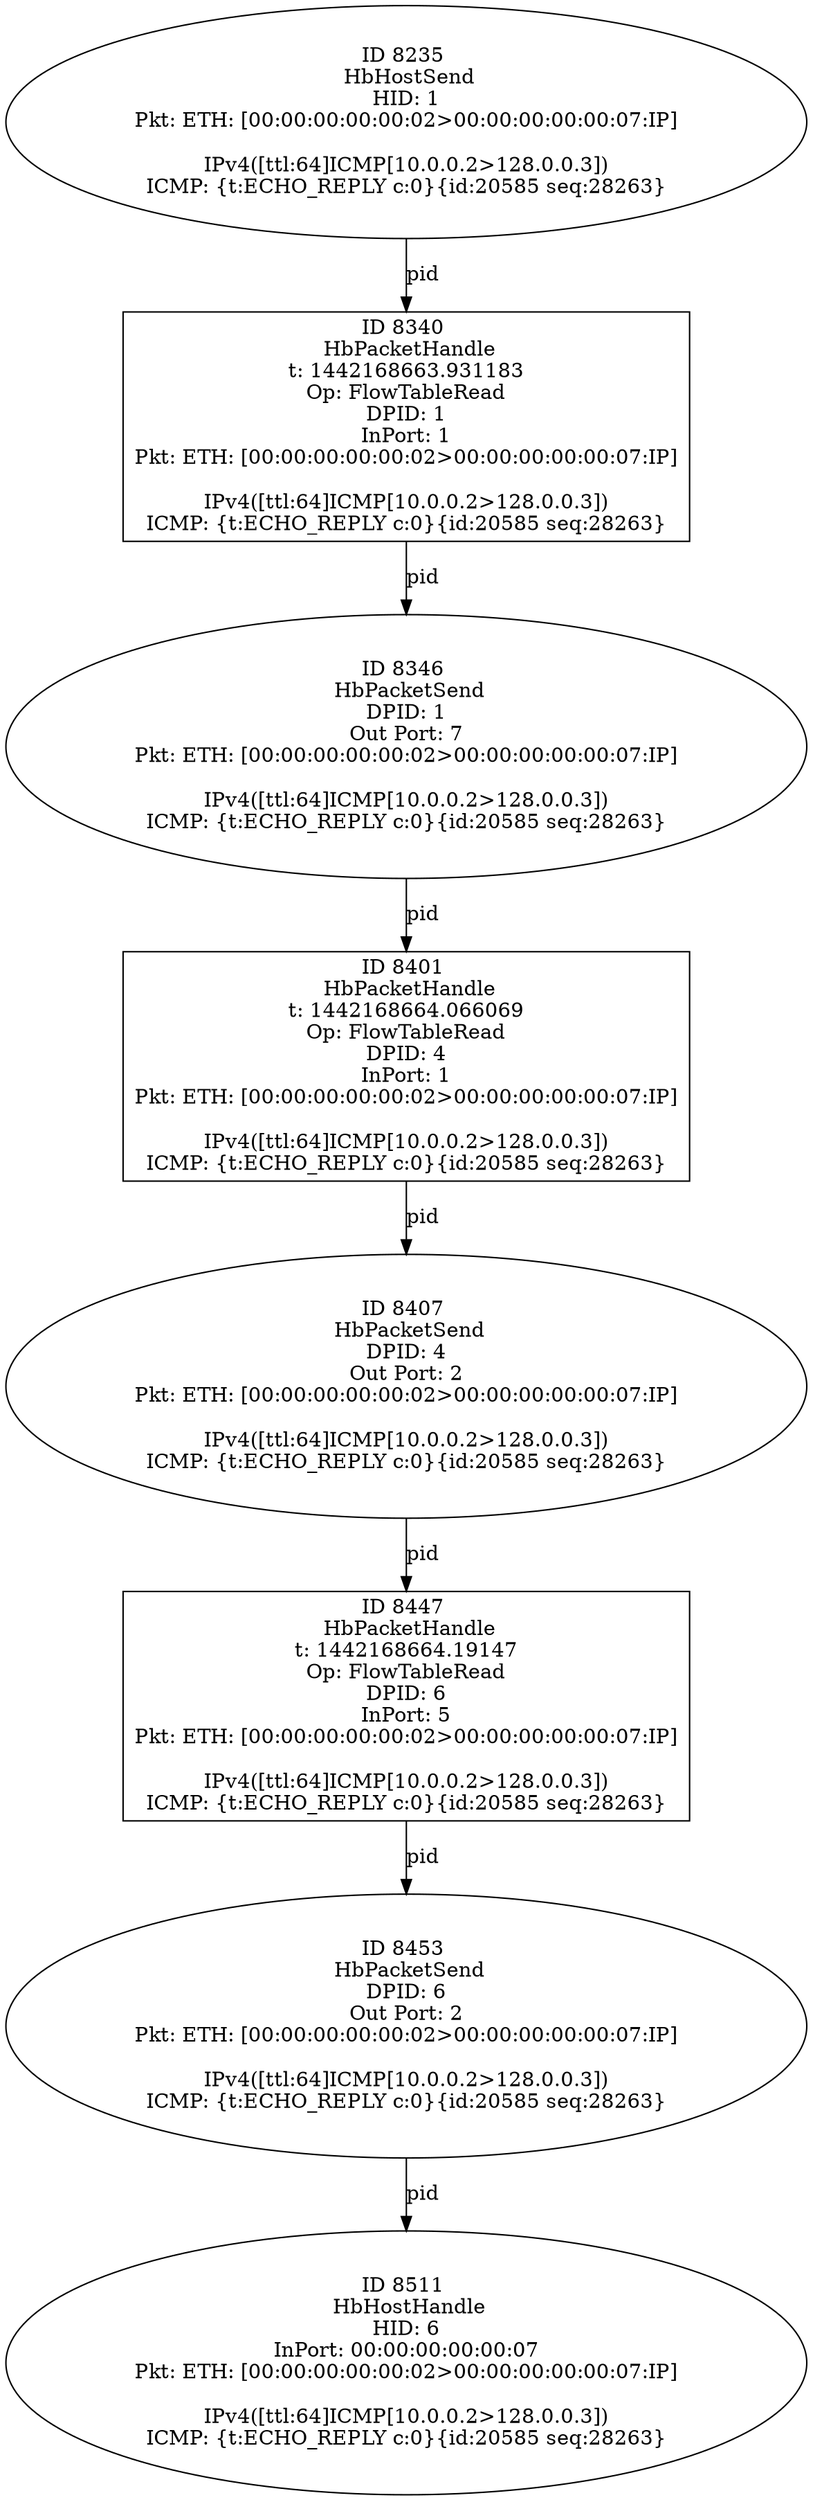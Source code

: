 strict digraph G {
8453 [shape=oval, event=<hb_events.HbPacketSend object at 0x10bf8dc10>, label="ID 8453 
 HbPacketSend
DPID: 6
Out Port: 2
Pkt: ETH: [00:00:00:00:00:02>00:00:00:00:00:07:IP]

IPv4([ttl:64]ICMP[10.0.0.2>128.0.0.3])
ICMP: {t:ECHO_REPLY c:0}{id:20585 seq:28263}"];
8235 [shape=oval, event=<hb_events.HbHostSend object at 0x10bed5d90>, label="ID 8235 
 HbHostSend
HID: 1
Pkt: ETH: [00:00:00:00:00:02>00:00:00:00:00:07:IP]

IPv4([ttl:64]ICMP[10.0.0.2>128.0.0.3])
ICMP: {t:ECHO_REPLY c:0}{id:20585 seq:28263}"];
8401 [shape=box, event=<hb_events.HbPacketHandle object at 0x10bf64450>, label="ID 8401 
 HbPacketHandle
t: 1442168664.066069
Op: FlowTableRead
DPID: 4
InPort: 1
Pkt: ETH: [00:00:00:00:00:02>00:00:00:00:00:07:IP]

IPv4([ttl:64]ICMP[10.0.0.2>128.0.0.3])
ICMP: {t:ECHO_REPLY c:0}{id:20585 seq:28263}"];
8340 [shape=box, event=<hb_events.HbPacketHandle object at 0x10bf45050>, label="ID 8340 
 HbPacketHandle
t: 1442168663.931183
Op: FlowTableRead
DPID: 1
InPort: 1
Pkt: ETH: [00:00:00:00:00:02>00:00:00:00:00:07:IP]

IPv4([ttl:64]ICMP[10.0.0.2>128.0.0.3])
ICMP: {t:ECHO_REPLY c:0}{id:20585 seq:28263}"];
8407 [shape=oval, event=<hb_events.HbPacketSend object at 0x10bf642d0>, label="ID 8407 
 HbPacketSend
DPID: 4
Out Port: 2
Pkt: ETH: [00:00:00:00:00:02>00:00:00:00:00:07:IP]

IPv4([ttl:64]ICMP[10.0.0.2>128.0.0.3])
ICMP: {t:ECHO_REPLY c:0}{id:20585 seq:28263}"];
8346 [shape=oval, event=<hb_events.HbPacketSend object at 0x10bf2bc50>, label="ID 8346 
 HbPacketSend
DPID: 1
Out Port: 7
Pkt: ETH: [00:00:00:00:00:02>00:00:00:00:00:07:IP]

IPv4([ttl:64]ICMP[10.0.0.2>128.0.0.3])
ICMP: {t:ECHO_REPLY c:0}{id:20585 seq:28263}"];
8447 [shape=box, event=<hb_events.HbPacketHandle object at 0x10bf8d7d0>, label="ID 8447 
 HbPacketHandle
t: 1442168664.19147
Op: FlowTableRead
DPID: 6
InPort: 5
Pkt: ETH: [00:00:00:00:00:02>00:00:00:00:00:07:IP]

IPv4([ttl:64]ICMP[10.0.0.2>128.0.0.3])
ICMP: {t:ECHO_REPLY c:0}{id:20585 seq:28263}"];
8511 [shape=oval, event=<hb_events.HbHostHandle object at 0x10bfc5a90>, label="ID 8511 
 HbHostHandle
HID: 6
InPort: 00:00:00:00:00:07
Pkt: ETH: [00:00:00:00:00:02>00:00:00:00:00:07:IP]

IPv4([ttl:64]ICMP[10.0.0.2>128.0.0.3])
ICMP: {t:ECHO_REPLY c:0}{id:20585 seq:28263}"];
8453 -> 8511  [rel=pid, label=pid];
8235 -> 8340  [rel=pid, label=pid];
8401 -> 8407  [rel=pid, label=pid];
8340 -> 8346  [rel=pid, label=pid];
8407 -> 8447  [rel=pid, label=pid];
8346 -> 8401  [rel=pid, label=pid];
8447 -> 8453  [rel=pid, label=pid];
}
